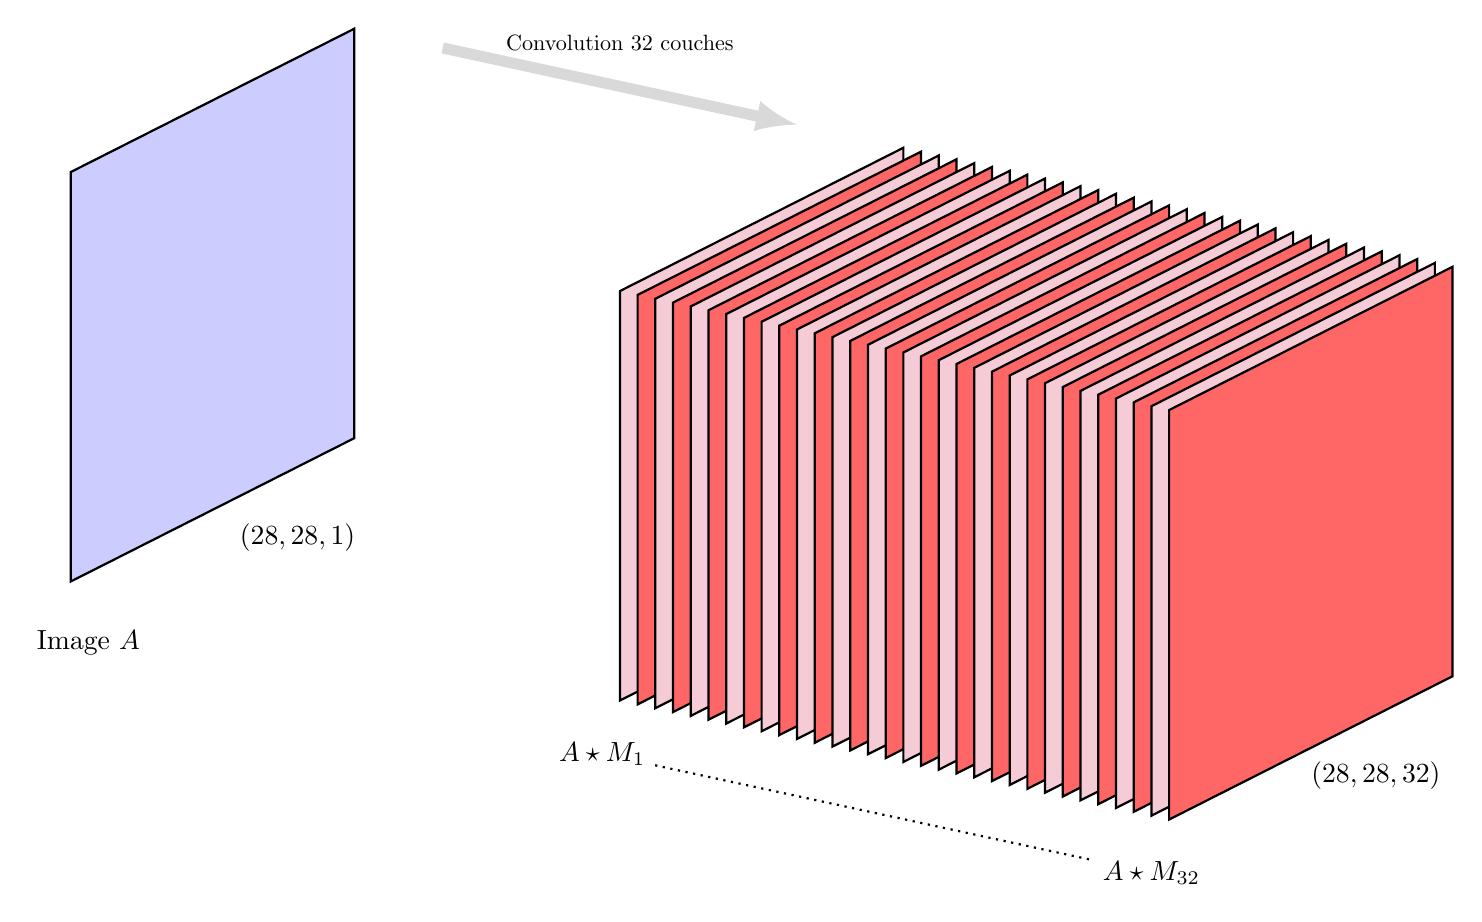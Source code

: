 \begin{tikzpicture}[scale=1,yscale=1.3,xscale=0.9,yslant=.35,nodes={font=},z={([yslant=-.5]1,0)}]


%\begin{tikzpicture}[scale=0.5,yscale=1.3,xscale=0.9,yslant=.35,nodes={font=\bfseries\sffamily\huge},z={([yslant=-.5]1,0)}]


\xdef\filtersep{0.25};  % distance between two filter




%%%%%%%%%%%%%%%%%%
% Input image
\xdef\position{0};
\xdef\size{4};   % instead of 28x28
\xdef\numfilter{1};

\foreach \i in {1,...,\numfilter}{ 
  % \filldraw[thick, fill=gray] (-\halfsize,-\halfsize,\position+2*\i*\filtersep) rectangle (\halfsize,\halfsize,\position+2*\i*\filtersep);
  \filldraw[thick, fill=blue!20] (-\size/2,-\size/2,{\position+(2*\i+1)*\filtersep}) rectangle (\size/2,\size/2,{\position+(2*\i+1)*\filtersep});
}

% \fill[red] (-\size/2,-\size/2,\position+3*\filtersep) rectangle ++(1,1,0);
\node[below=3ex] (A) at (-\size/2,-\size/2,1) {Image $A$};
\node[below right=0ex]  at (0,-\size/2,1)  {$(28,28,1)$};

% Arrow
\draw[->, >=latex, gray!30, line width=4] (\size/2,\size/2,\position+2)  -- ++(0,0,5) node[midway, above=2ex, black,scale=0.8]{Convolution 32 couches};



%%%%%%%%%%%%%%%%%%
% Conv32
\xdef\position{8};
\xdef\size{4};
\xdef\numfilter{16};

\foreach \i in {1,...,\numfilter}{ 
  \filldraw[thick, fill=red!80!blue!20] (-\size/2,-\size/2,\position+2*\i*\filtersep) rectangle (\size/2,\size/2,\position+2*\i*\filtersep);
  \filldraw[thick, fill=red!60] (-\size/2,-\size/2,{\position+(2*\i+1)*\filtersep}) rectangle (\size/2,\size/2,{\position+(2*\i+1)*\filtersep});
}

\node[below=3ex] (M1) at (-\size/2,-\size/2,\position+1*\filtersep) {$A \star M_1$};
\node[below=3ex] (M2) at (-\size/2,-\size/2,\position+32*\filtersep) {$A \star M_{32}$};
\draw[thick,dotted] (M1) -- (M2);

\node[below right=1ex] at (0,-\size/2, \position+2*\numfilter*\filtersep) {$(28,28,32)$};

 \end{tikzpicture}






